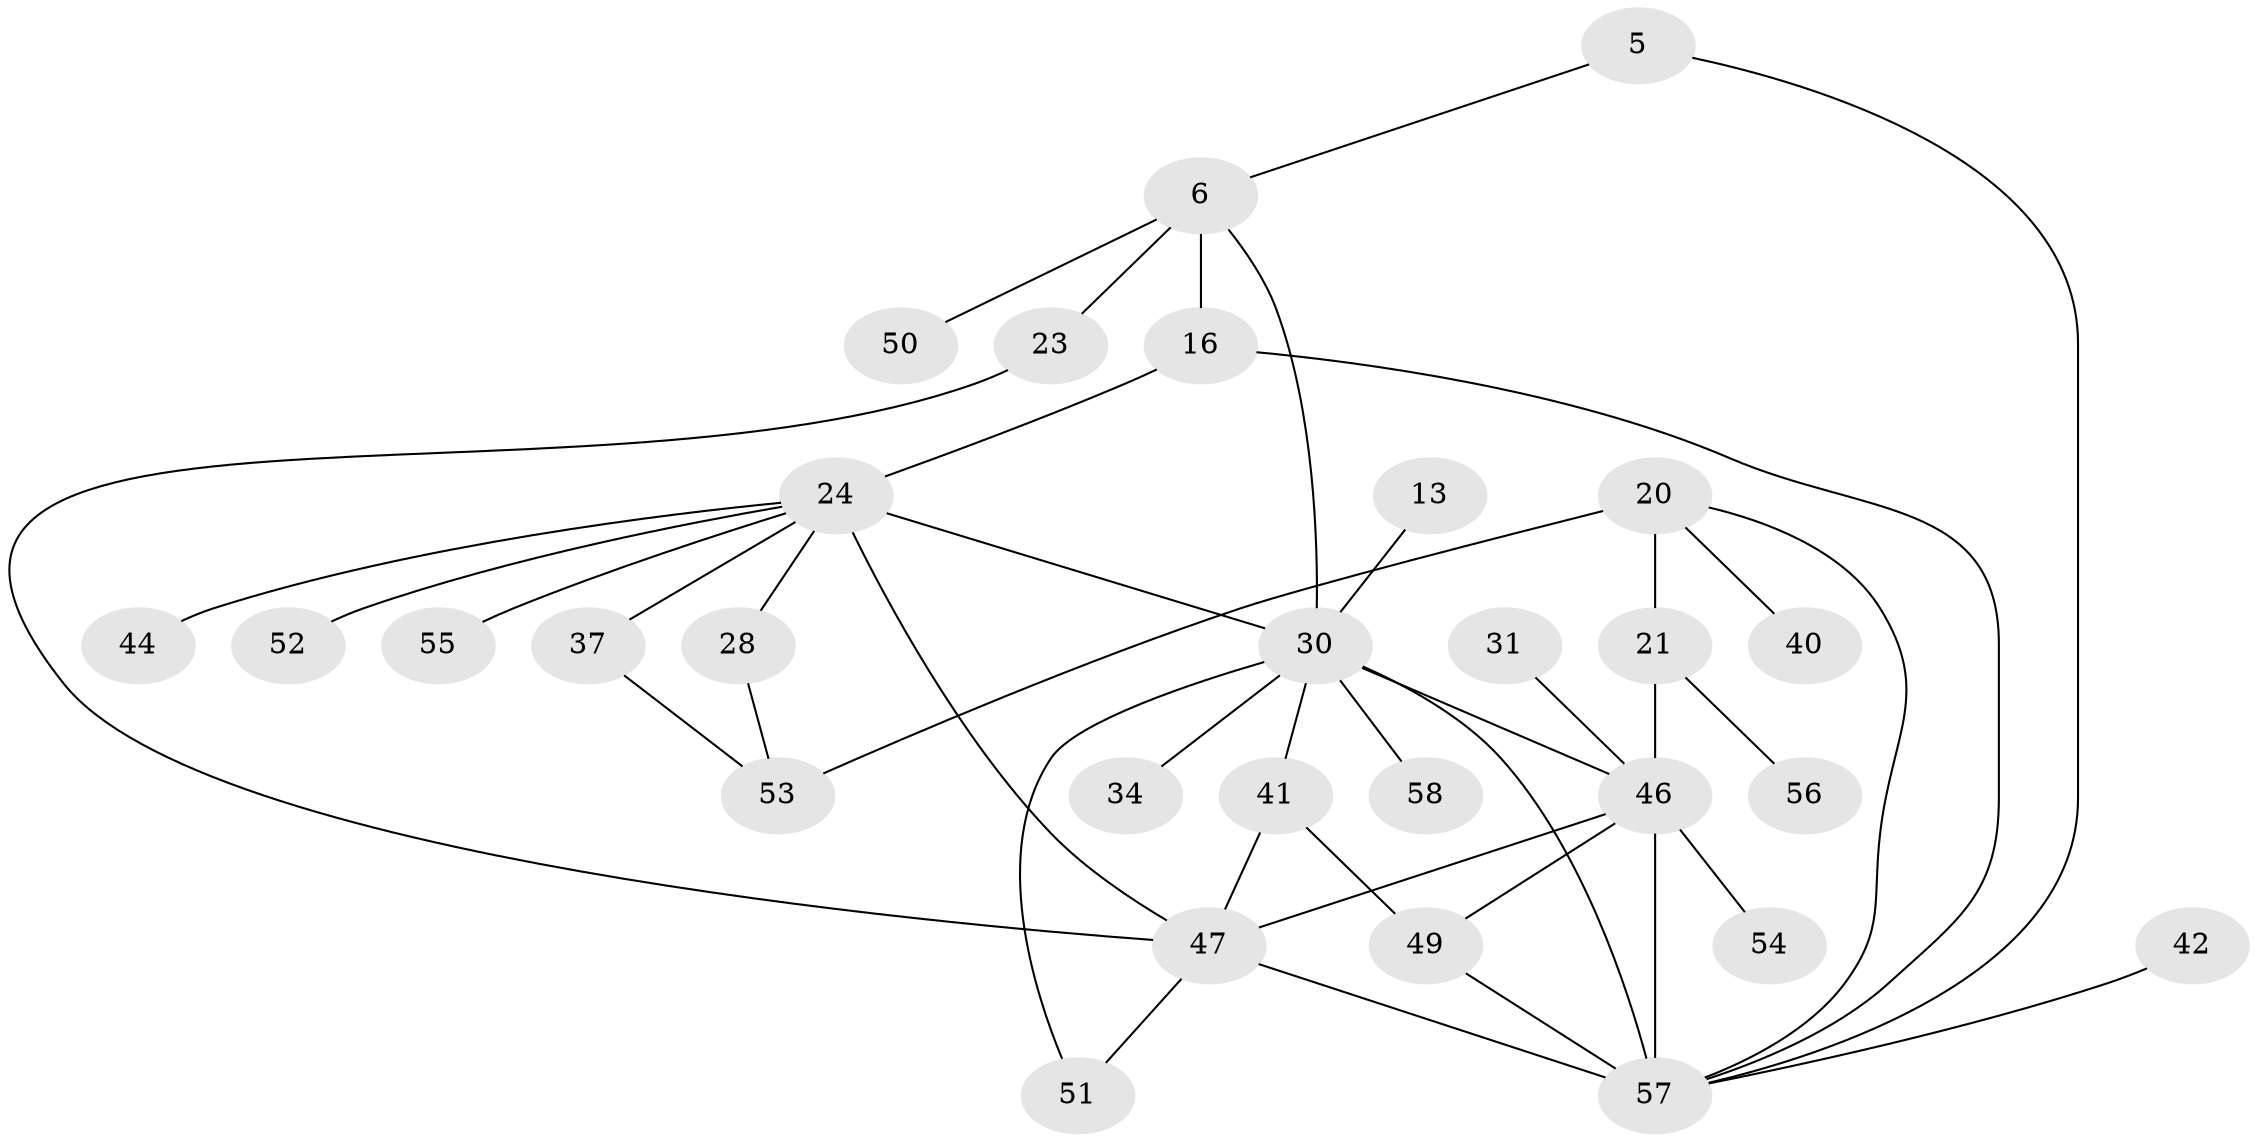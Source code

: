 // original degree distribution, {5: 0.05172413793103448, 6: 0.08620689655172414, 4: 0.10344827586206896, 3: 0.20689655172413793, 2: 0.29310344827586204, 7: 0.034482758620689655, 1: 0.22413793103448276}
// Generated by graph-tools (version 1.1) at 2025/42/03/09/25 04:42:33]
// undirected, 29 vertices, 42 edges
graph export_dot {
graph [start="1"]
  node [color=gray90,style=filled];
  5;
  6 [super="+1"];
  13;
  16 [super="+4"];
  20;
  21 [super="+11"];
  23;
  24 [super="+7+19+12+3"];
  28;
  30 [super="+8"];
  31;
  34;
  37;
  40;
  41;
  42 [super="+32"];
  44;
  46 [super="+43+9"];
  47 [super="+25+39"];
  49;
  50;
  51 [super="+45"];
  52;
  53 [super="+26+36"];
  54;
  55;
  56;
  57 [super="+48+29+17"];
  58;
  5 -- 6;
  5 -- 57;
  6 -- 30 [weight=2];
  6 -- 50;
  6 -- 16 [weight=2];
  6 -- 23;
  13 -- 30;
  16 -- 24;
  16 -- 57 [weight=3];
  20 -- 40;
  20 -- 21;
  20 -- 53 [weight=2];
  20 -- 57;
  21 -- 56;
  21 -- 46 [weight=3];
  23 -- 47;
  24 -- 44;
  24 -- 55;
  24 -- 37;
  24 -- 30 [weight=2];
  24 -- 47 [weight=2];
  24 -- 52;
  24 -- 28;
  28 -- 53;
  30 -- 34;
  30 -- 41;
  30 -- 51;
  30 -- 58;
  30 -- 57;
  30 -- 46;
  31 -- 46;
  37 -- 53;
  41 -- 49;
  41 -- 47;
  42 -- 57;
  46 -- 57 [weight=2];
  46 -- 54;
  46 -- 49;
  46 -- 47;
  47 -- 57 [weight=2];
  47 -- 51;
  49 -- 57 [weight=2];
}
